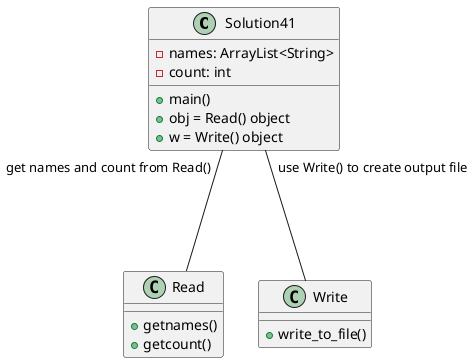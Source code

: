 /*
 *  UCF COP3330 Fall 2021 Assignment 4 Solutions
 *  Copyright 2021 Srignan Paruchuru
 */


@startuml

class Solution41
{
-names: ArrayList<String>
-count: int
+main()
+obj = Read() object
+w = Write() object

}
class Read
{
+getnames()
+getcount()
}
class Write
{
+write_to_file()
}

Solution41 "get names and count from Read()" --- Read
Solution41 "use Write() to create output file"--- Write
@enduml